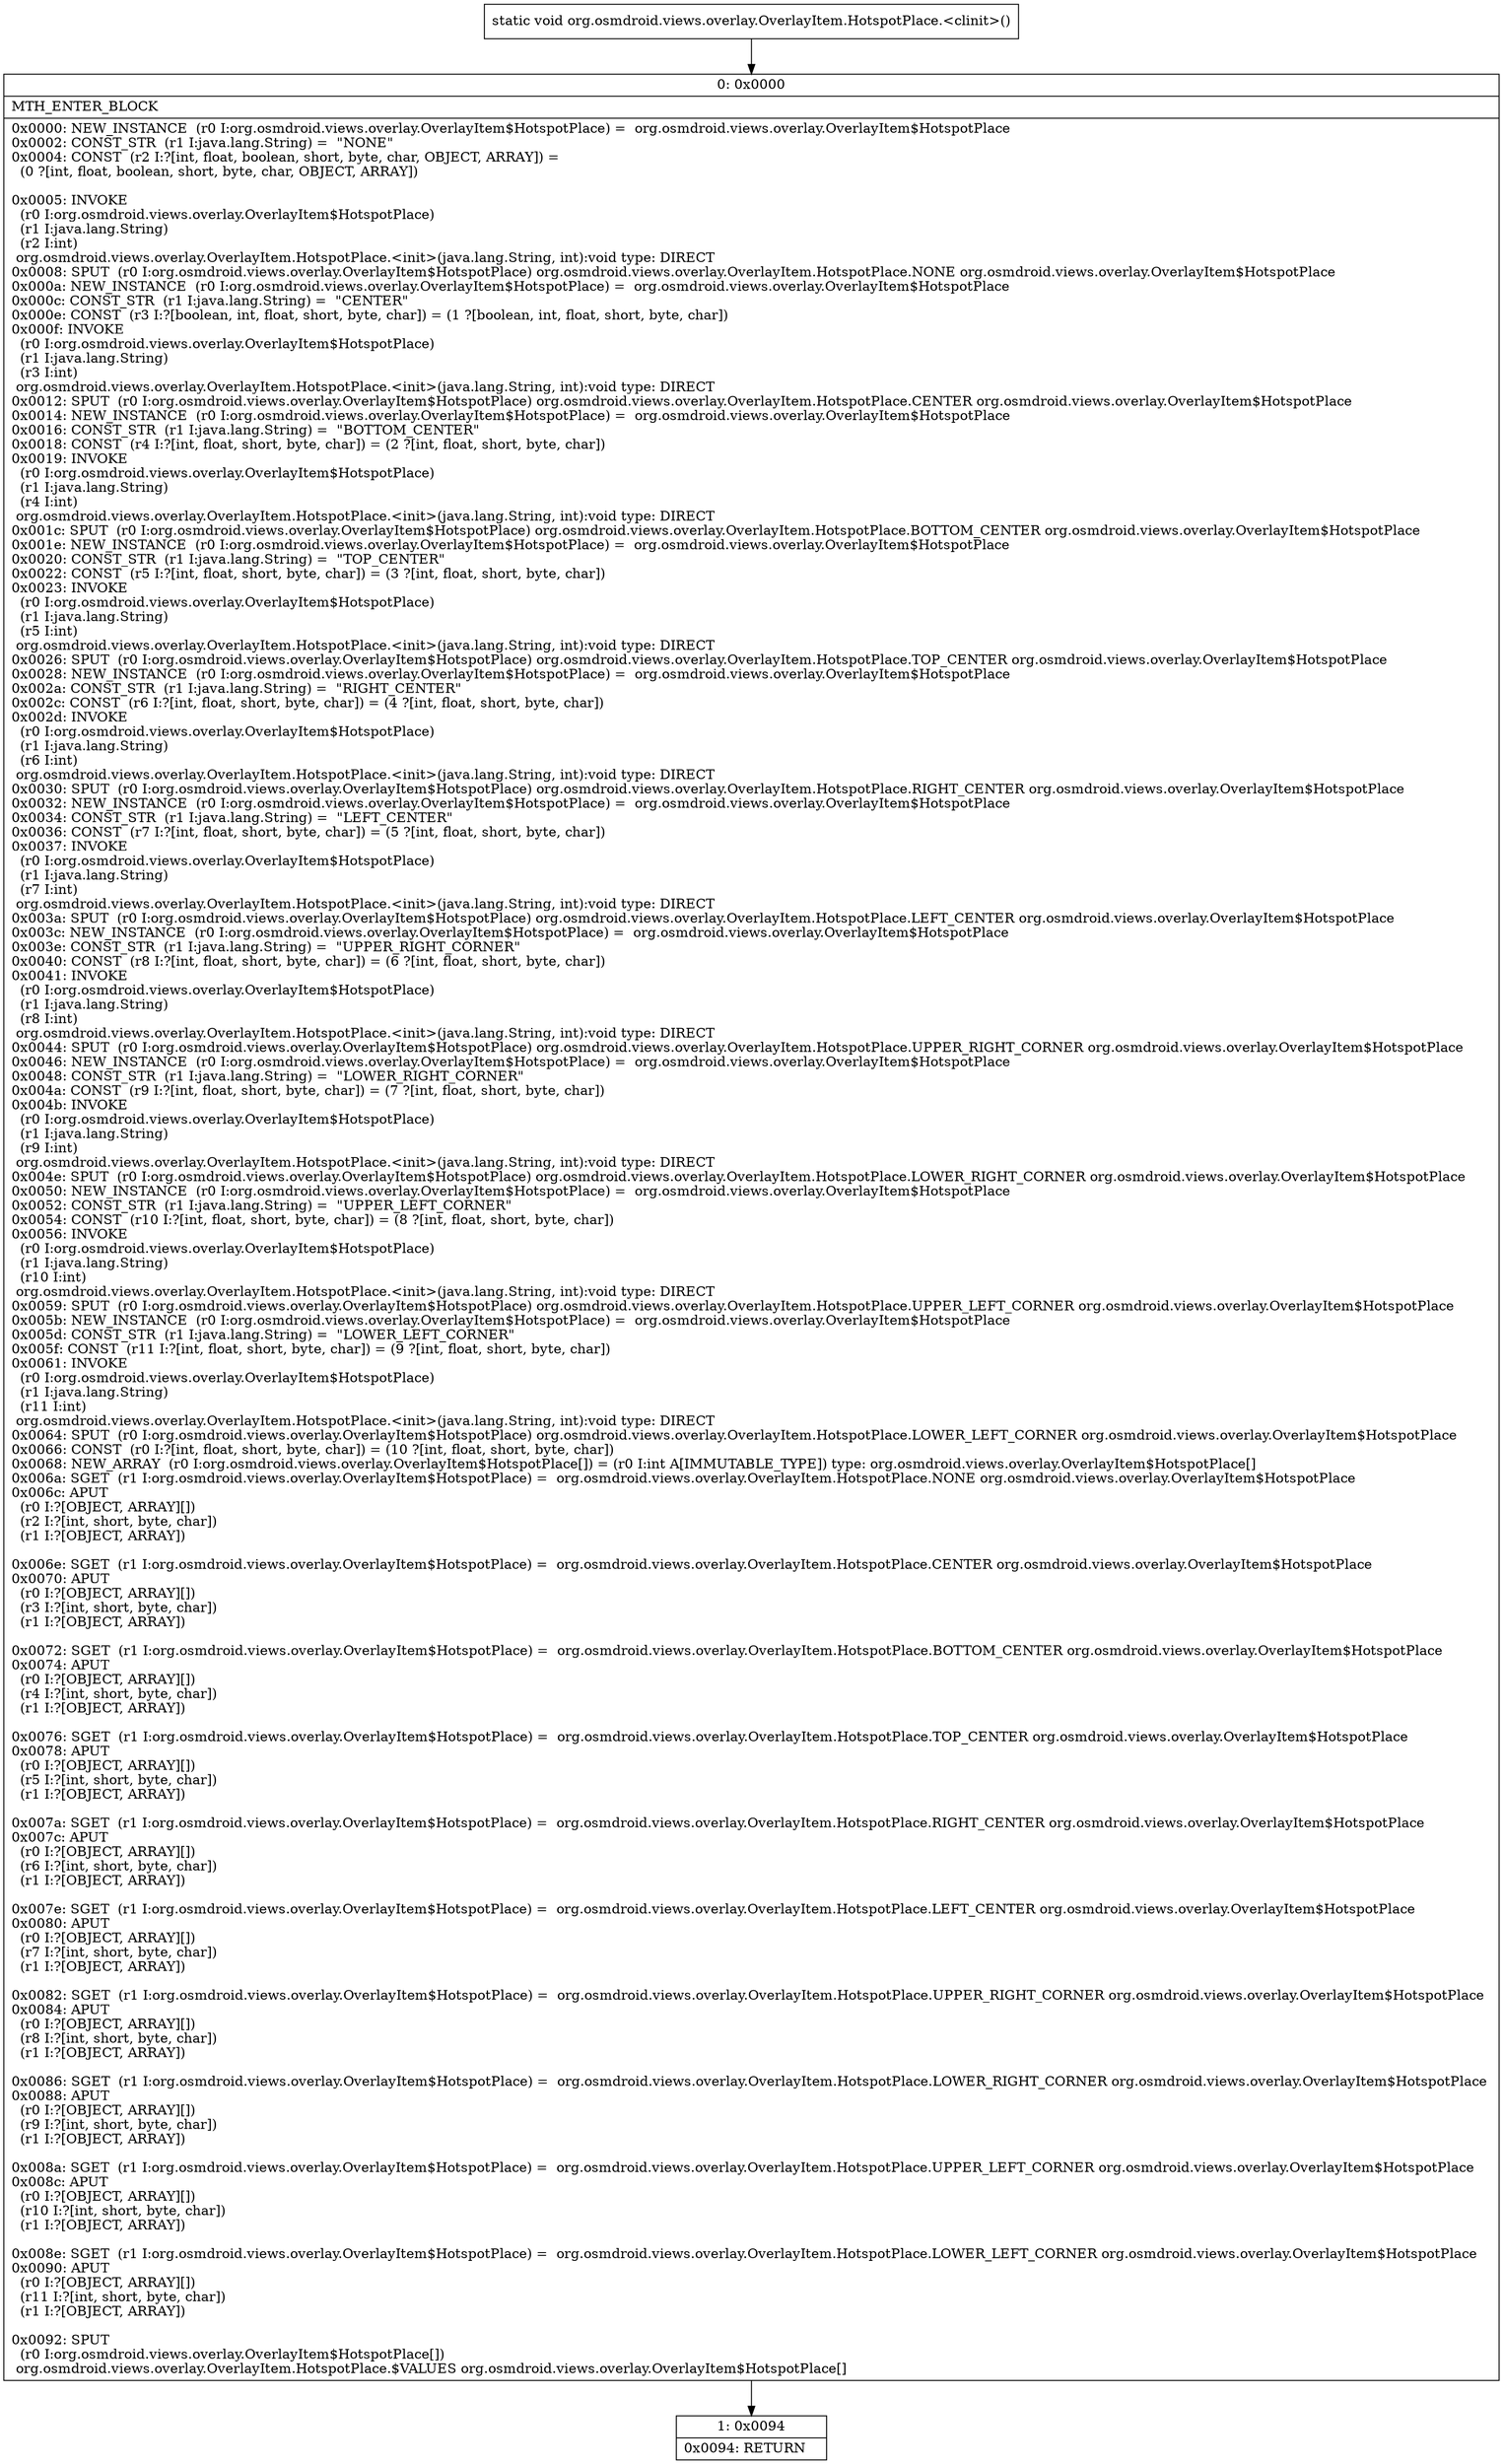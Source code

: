 digraph "CFG fororg.osmdroid.views.overlay.OverlayItem.HotspotPlace.\<clinit\>()V" {
Node_0 [shape=record,label="{0\:\ 0x0000|MTH_ENTER_BLOCK\l|0x0000: NEW_INSTANCE  (r0 I:org.osmdroid.views.overlay.OverlayItem$HotspotPlace) =  org.osmdroid.views.overlay.OverlayItem$HotspotPlace \l0x0002: CONST_STR  (r1 I:java.lang.String) =  \"NONE\" \l0x0004: CONST  (r2 I:?[int, float, boolean, short, byte, char, OBJECT, ARRAY]) = \l  (0 ?[int, float, boolean, short, byte, char, OBJECT, ARRAY])\l \l0x0005: INVOKE  \l  (r0 I:org.osmdroid.views.overlay.OverlayItem$HotspotPlace)\l  (r1 I:java.lang.String)\l  (r2 I:int)\l org.osmdroid.views.overlay.OverlayItem.HotspotPlace.\<init\>(java.lang.String, int):void type: DIRECT \l0x0008: SPUT  (r0 I:org.osmdroid.views.overlay.OverlayItem$HotspotPlace) org.osmdroid.views.overlay.OverlayItem.HotspotPlace.NONE org.osmdroid.views.overlay.OverlayItem$HotspotPlace \l0x000a: NEW_INSTANCE  (r0 I:org.osmdroid.views.overlay.OverlayItem$HotspotPlace) =  org.osmdroid.views.overlay.OverlayItem$HotspotPlace \l0x000c: CONST_STR  (r1 I:java.lang.String) =  \"CENTER\" \l0x000e: CONST  (r3 I:?[boolean, int, float, short, byte, char]) = (1 ?[boolean, int, float, short, byte, char]) \l0x000f: INVOKE  \l  (r0 I:org.osmdroid.views.overlay.OverlayItem$HotspotPlace)\l  (r1 I:java.lang.String)\l  (r3 I:int)\l org.osmdroid.views.overlay.OverlayItem.HotspotPlace.\<init\>(java.lang.String, int):void type: DIRECT \l0x0012: SPUT  (r0 I:org.osmdroid.views.overlay.OverlayItem$HotspotPlace) org.osmdroid.views.overlay.OverlayItem.HotspotPlace.CENTER org.osmdroid.views.overlay.OverlayItem$HotspotPlace \l0x0014: NEW_INSTANCE  (r0 I:org.osmdroid.views.overlay.OverlayItem$HotspotPlace) =  org.osmdroid.views.overlay.OverlayItem$HotspotPlace \l0x0016: CONST_STR  (r1 I:java.lang.String) =  \"BOTTOM_CENTER\" \l0x0018: CONST  (r4 I:?[int, float, short, byte, char]) = (2 ?[int, float, short, byte, char]) \l0x0019: INVOKE  \l  (r0 I:org.osmdroid.views.overlay.OverlayItem$HotspotPlace)\l  (r1 I:java.lang.String)\l  (r4 I:int)\l org.osmdroid.views.overlay.OverlayItem.HotspotPlace.\<init\>(java.lang.String, int):void type: DIRECT \l0x001c: SPUT  (r0 I:org.osmdroid.views.overlay.OverlayItem$HotspotPlace) org.osmdroid.views.overlay.OverlayItem.HotspotPlace.BOTTOM_CENTER org.osmdroid.views.overlay.OverlayItem$HotspotPlace \l0x001e: NEW_INSTANCE  (r0 I:org.osmdroid.views.overlay.OverlayItem$HotspotPlace) =  org.osmdroid.views.overlay.OverlayItem$HotspotPlace \l0x0020: CONST_STR  (r1 I:java.lang.String) =  \"TOP_CENTER\" \l0x0022: CONST  (r5 I:?[int, float, short, byte, char]) = (3 ?[int, float, short, byte, char]) \l0x0023: INVOKE  \l  (r0 I:org.osmdroid.views.overlay.OverlayItem$HotspotPlace)\l  (r1 I:java.lang.String)\l  (r5 I:int)\l org.osmdroid.views.overlay.OverlayItem.HotspotPlace.\<init\>(java.lang.String, int):void type: DIRECT \l0x0026: SPUT  (r0 I:org.osmdroid.views.overlay.OverlayItem$HotspotPlace) org.osmdroid.views.overlay.OverlayItem.HotspotPlace.TOP_CENTER org.osmdroid.views.overlay.OverlayItem$HotspotPlace \l0x0028: NEW_INSTANCE  (r0 I:org.osmdroid.views.overlay.OverlayItem$HotspotPlace) =  org.osmdroid.views.overlay.OverlayItem$HotspotPlace \l0x002a: CONST_STR  (r1 I:java.lang.String) =  \"RIGHT_CENTER\" \l0x002c: CONST  (r6 I:?[int, float, short, byte, char]) = (4 ?[int, float, short, byte, char]) \l0x002d: INVOKE  \l  (r0 I:org.osmdroid.views.overlay.OverlayItem$HotspotPlace)\l  (r1 I:java.lang.String)\l  (r6 I:int)\l org.osmdroid.views.overlay.OverlayItem.HotspotPlace.\<init\>(java.lang.String, int):void type: DIRECT \l0x0030: SPUT  (r0 I:org.osmdroid.views.overlay.OverlayItem$HotspotPlace) org.osmdroid.views.overlay.OverlayItem.HotspotPlace.RIGHT_CENTER org.osmdroid.views.overlay.OverlayItem$HotspotPlace \l0x0032: NEW_INSTANCE  (r0 I:org.osmdroid.views.overlay.OverlayItem$HotspotPlace) =  org.osmdroid.views.overlay.OverlayItem$HotspotPlace \l0x0034: CONST_STR  (r1 I:java.lang.String) =  \"LEFT_CENTER\" \l0x0036: CONST  (r7 I:?[int, float, short, byte, char]) = (5 ?[int, float, short, byte, char]) \l0x0037: INVOKE  \l  (r0 I:org.osmdroid.views.overlay.OverlayItem$HotspotPlace)\l  (r1 I:java.lang.String)\l  (r7 I:int)\l org.osmdroid.views.overlay.OverlayItem.HotspotPlace.\<init\>(java.lang.String, int):void type: DIRECT \l0x003a: SPUT  (r0 I:org.osmdroid.views.overlay.OverlayItem$HotspotPlace) org.osmdroid.views.overlay.OverlayItem.HotspotPlace.LEFT_CENTER org.osmdroid.views.overlay.OverlayItem$HotspotPlace \l0x003c: NEW_INSTANCE  (r0 I:org.osmdroid.views.overlay.OverlayItem$HotspotPlace) =  org.osmdroid.views.overlay.OverlayItem$HotspotPlace \l0x003e: CONST_STR  (r1 I:java.lang.String) =  \"UPPER_RIGHT_CORNER\" \l0x0040: CONST  (r8 I:?[int, float, short, byte, char]) = (6 ?[int, float, short, byte, char]) \l0x0041: INVOKE  \l  (r0 I:org.osmdroid.views.overlay.OverlayItem$HotspotPlace)\l  (r1 I:java.lang.String)\l  (r8 I:int)\l org.osmdroid.views.overlay.OverlayItem.HotspotPlace.\<init\>(java.lang.String, int):void type: DIRECT \l0x0044: SPUT  (r0 I:org.osmdroid.views.overlay.OverlayItem$HotspotPlace) org.osmdroid.views.overlay.OverlayItem.HotspotPlace.UPPER_RIGHT_CORNER org.osmdroid.views.overlay.OverlayItem$HotspotPlace \l0x0046: NEW_INSTANCE  (r0 I:org.osmdroid.views.overlay.OverlayItem$HotspotPlace) =  org.osmdroid.views.overlay.OverlayItem$HotspotPlace \l0x0048: CONST_STR  (r1 I:java.lang.String) =  \"LOWER_RIGHT_CORNER\" \l0x004a: CONST  (r9 I:?[int, float, short, byte, char]) = (7 ?[int, float, short, byte, char]) \l0x004b: INVOKE  \l  (r0 I:org.osmdroid.views.overlay.OverlayItem$HotspotPlace)\l  (r1 I:java.lang.String)\l  (r9 I:int)\l org.osmdroid.views.overlay.OverlayItem.HotspotPlace.\<init\>(java.lang.String, int):void type: DIRECT \l0x004e: SPUT  (r0 I:org.osmdroid.views.overlay.OverlayItem$HotspotPlace) org.osmdroid.views.overlay.OverlayItem.HotspotPlace.LOWER_RIGHT_CORNER org.osmdroid.views.overlay.OverlayItem$HotspotPlace \l0x0050: NEW_INSTANCE  (r0 I:org.osmdroid.views.overlay.OverlayItem$HotspotPlace) =  org.osmdroid.views.overlay.OverlayItem$HotspotPlace \l0x0052: CONST_STR  (r1 I:java.lang.String) =  \"UPPER_LEFT_CORNER\" \l0x0054: CONST  (r10 I:?[int, float, short, byte, char]) = (8 ?[int, float, short, byte, char]) \l0x0056: INVOKE  \l  (r0 I:org.osmdroid.views.overlay.OverlayItem$HotspotPlace)\l  (r1 I:java.lang.String)\l  (r10 I:int)\l org.osmdroid.views.overlay.OverlayItem.HotspotPlace.\<init\>(java.lang.String, int):void type: DIRECT \l0x0059: SPUT  (r0 I:org.osmdroid.views.overlay.OverlayItem$HotspotPlace) org.osmdroid.views.overlay.OverlayItem.HotspotPlace.UPPER_LEFT_CORNER org.osmdroid.views.overlay.OverlayItem$HotspotPlace \l0x005b: NEW_INSTANCE  (r0 I:org.osmdroid.views.overlay.OverlayItem$HotspotPlace) =  org.osmdroid.views.overlay.OverlayItem$HotspotPlace \l0x005d: CONST_STR  (r1 I:java.lang.String) =  \"LOWER_LEFT_CORNER\" \l0x005f: CONST  (r11 I:?[int, float, short, byte, char]) = (9 ?[int, float, short, byte, char]) \l0x0061: INVOKE  \l  (r0 I:org.osmdroid.views.overlay.OverlayItem$HotspotPlace)\l  (r1 I:java.lang.String)\l  (r11 I:int)\l org.osmdroid.views.overlay.OverlayItem.HotspotPlace.\<init\>(java.lang.String, int):void type: DIRECT \l0x0064: SPUT  (r0 I:org.osmdroid.views.overlay.OverlayItem$HotspotPlace) org.osmdroid.views.overlay.OverlayItem.HotspotPlace.LOWER_LEFT_CORNER org.osmdroid.views.overlay.OverlayItem$HotspotPlace \l0x0066: CONST  (r0 I:?[int, float, short, byte, char]) = (10 ?[int, float, short, byte, char]) \l0x0068: NEW_ARRAY  (r0 I:org.osmdroid.views.overlay.OverlayItem$HotspotPlace[]) = (r0 I:int A[IMMUTABLE_TYPE]) type: org.osmdroid.views.overlay.OverlayItem$HotspotPlace[] \l0x006a: SGET  (r1 I:org.osmdroid.views.overlay.OverlayItem$HotspotPlace) =  org.osmdroid.views.overlay.OverlayItem.HotspotPlace.NONE org.osmdroid.views.overlay.OverlayItem$HotspotPlace \l0x006c: APUT  \l  (r0 I:?[OBJECT, ARRAY][])\l  (r2 I:?[int, short, byte, char])\l  (r1 I:?[OBJECT, ARRAY])\l \l0x006e: SGET  (r1 I:org.osmdroid.views.overlay.OverlayItem$HotspotPlace) =  org.osmdroid.views.overlay.OverlayItem.HotspotPlace.CENTER org.osmdroid.views.overlay.OverlayItem$HotspotPlace \l0x0070: APUT  \l  (r0 I:?[OBJECT, ARRAY][])\l  (r3 I:?[int, short, byte, char])\l  (r1 I:?[OBJECT, ARRAY])\l \l0x0072: SGET  (r1 I:org.osmdroid.views.overlay.OverlayItem$HotspotPlace) =  org.osmdroid.views.overlay.OverlayItem.HotspotPlace.BOTTOM_CENTER org.osmdroid.views.overlay.OverlayItem$HotspotPlace \l0x0074: APUT  \l  (r0 I:?[OBJECT, ARRAY][])\l  (r4 I:?[int, short, byte, char])\l  (r1 I:?[OBJECT, ARRAY])\l \l0x0076: SGET  (r1 I:org.osmdroid.views.overlay.OverlayItem$HotspotPlace) =  org.osmdroid.views.overlay.OverlayItem.HotspotPlace.TOP_CENTER org.osmdroid.views.overlay.OverlayItem$HotspotPlace \l0x0078: APUT  \l  (r0 I:?[OBJECT, ARRAY][])\l  (r5 I:?[int, short, byte, char])\l  (r1 I:?[OBJECT, ARRAY])\l \l0x007a: SGET  (r1 I:org.osmdroid.views.overlay.OverlayItem$HotspotPlace) =  org.osmdroid.views.overlay.OverlayItem.HotspotPlace.RIGHT_CENTER org.osmdroid.views.overlay.OverlayItem$HotspotPlace \l0x007c: APUT  \l  (r0 I:?[OBJECT, ARRAY][])\l  (r6 I:?[int, short, byte, char])\l  (r1 I:?[OBJECT, ARRAY])\l \l0x007e: SGET  (r1 I:org.osmdroid.views.overlay.OverlayItem$HotspotPlace) =  org.osmdroid.views.overlay.OverlayItem.HotspotPlace.LEFT_CENTER org.osmdroid.views.overlay.OverlayItem$HotspotPlace \l0x0080: APUT  \l  (r0 I:?[OBJECT, ARRAY][])\l  (r7 I:?[int, short, byte, char])\l  (r1 I:?[OBJECT, ARRAY])\l \l0x0082: SGET  (r1 I:org.osmdroid.views.overlay.OverlayItem$HotspotPlace) =  org.osmdroid.views.overlay.OverlayItem.HotspotPlace.UPPER_RIGHT_CORNER org.osmdroid.views.overlay.OverlayItem$HotspotPlace \l0x0084: APUT  \l  (r0 I:?[OBJECT, ARRAY][])\l  (r8 I:?[int, short, byte, char])\l  (r1 I:?[OBJECT, ARRAY])\l \l0x0086: SGET  (r1 I:org.osmdroid.views.overlay.OverlayItem$HotspotPlace) =  org.osmdroid.views.overlay.OverlayItem.HotspotPlace.LOWER_RIGHT_CORNER org.osmdroid.views.overlay.OverlayItem$HotspotPlace \l0x0088: APUT  \l  (r0 I:?[OBJECT, ARRAY][])\l  (r9 I:?[int, short, byte, char])\l  (r1 I:?[OBJECT, ARRAY])\l \l0x008a: SGET  (r1 I:org.osmdroid.views.overlay.OverlayItem$HotspotPlace) =  org.osmdroid.views.overlay.OverlayItem.HotspotPlace.UPPER_LEFT_CORNER org.osmdroid.views.overlay.OverlayItem$HotspotPlace \l0x008c: APUT  \l  (r0 I:?[OBJECT, ARRAY][])\l  (r10 I:?[int, short, byte, char])\l  (r1 I:?[OBJECT, ARRAY])\l \l0x008e: SGET  (r1 I:org.osmdroid.views.overlay.OverlayItem$HotspotPlace) =  org.osmdroid.views.overlay.OverlayItem.HotspotPlace.LOWER_LEFT_CORNER org.osmdroid.views.overlay.OverlayItem$HotspotPlace \l0x0090: APUT  \l  (r0 I:?[OBJECT, ARRAY][])\l  (r11 I:?[int, short, byte, char])\l  (r1 I:?[OBJECT, ARRAY])\l \l0x0092: SPUT  \l  (r0 I:org.osmdroid.views.overlay.OverlayItem$HotspotPlace[])\l org.osmdroid.views.overlay.OverlayItem.HotspotPlace.$VALUES org.osmdroid.views.overlay.OverlayItem$HotspotPlace[] \l}"];
Node_1 [shape=record,label="{1\:\ 0x0094|0x0094: RETURN   \l}"];
MethodNode[shape=record,label="{static void org.osmdroid.views.overlay.OverlayItem.HotspotPlace.\<clinit\>() }"];
MethodNode -> Node_0;
Node_0 -> Node_1;
}

